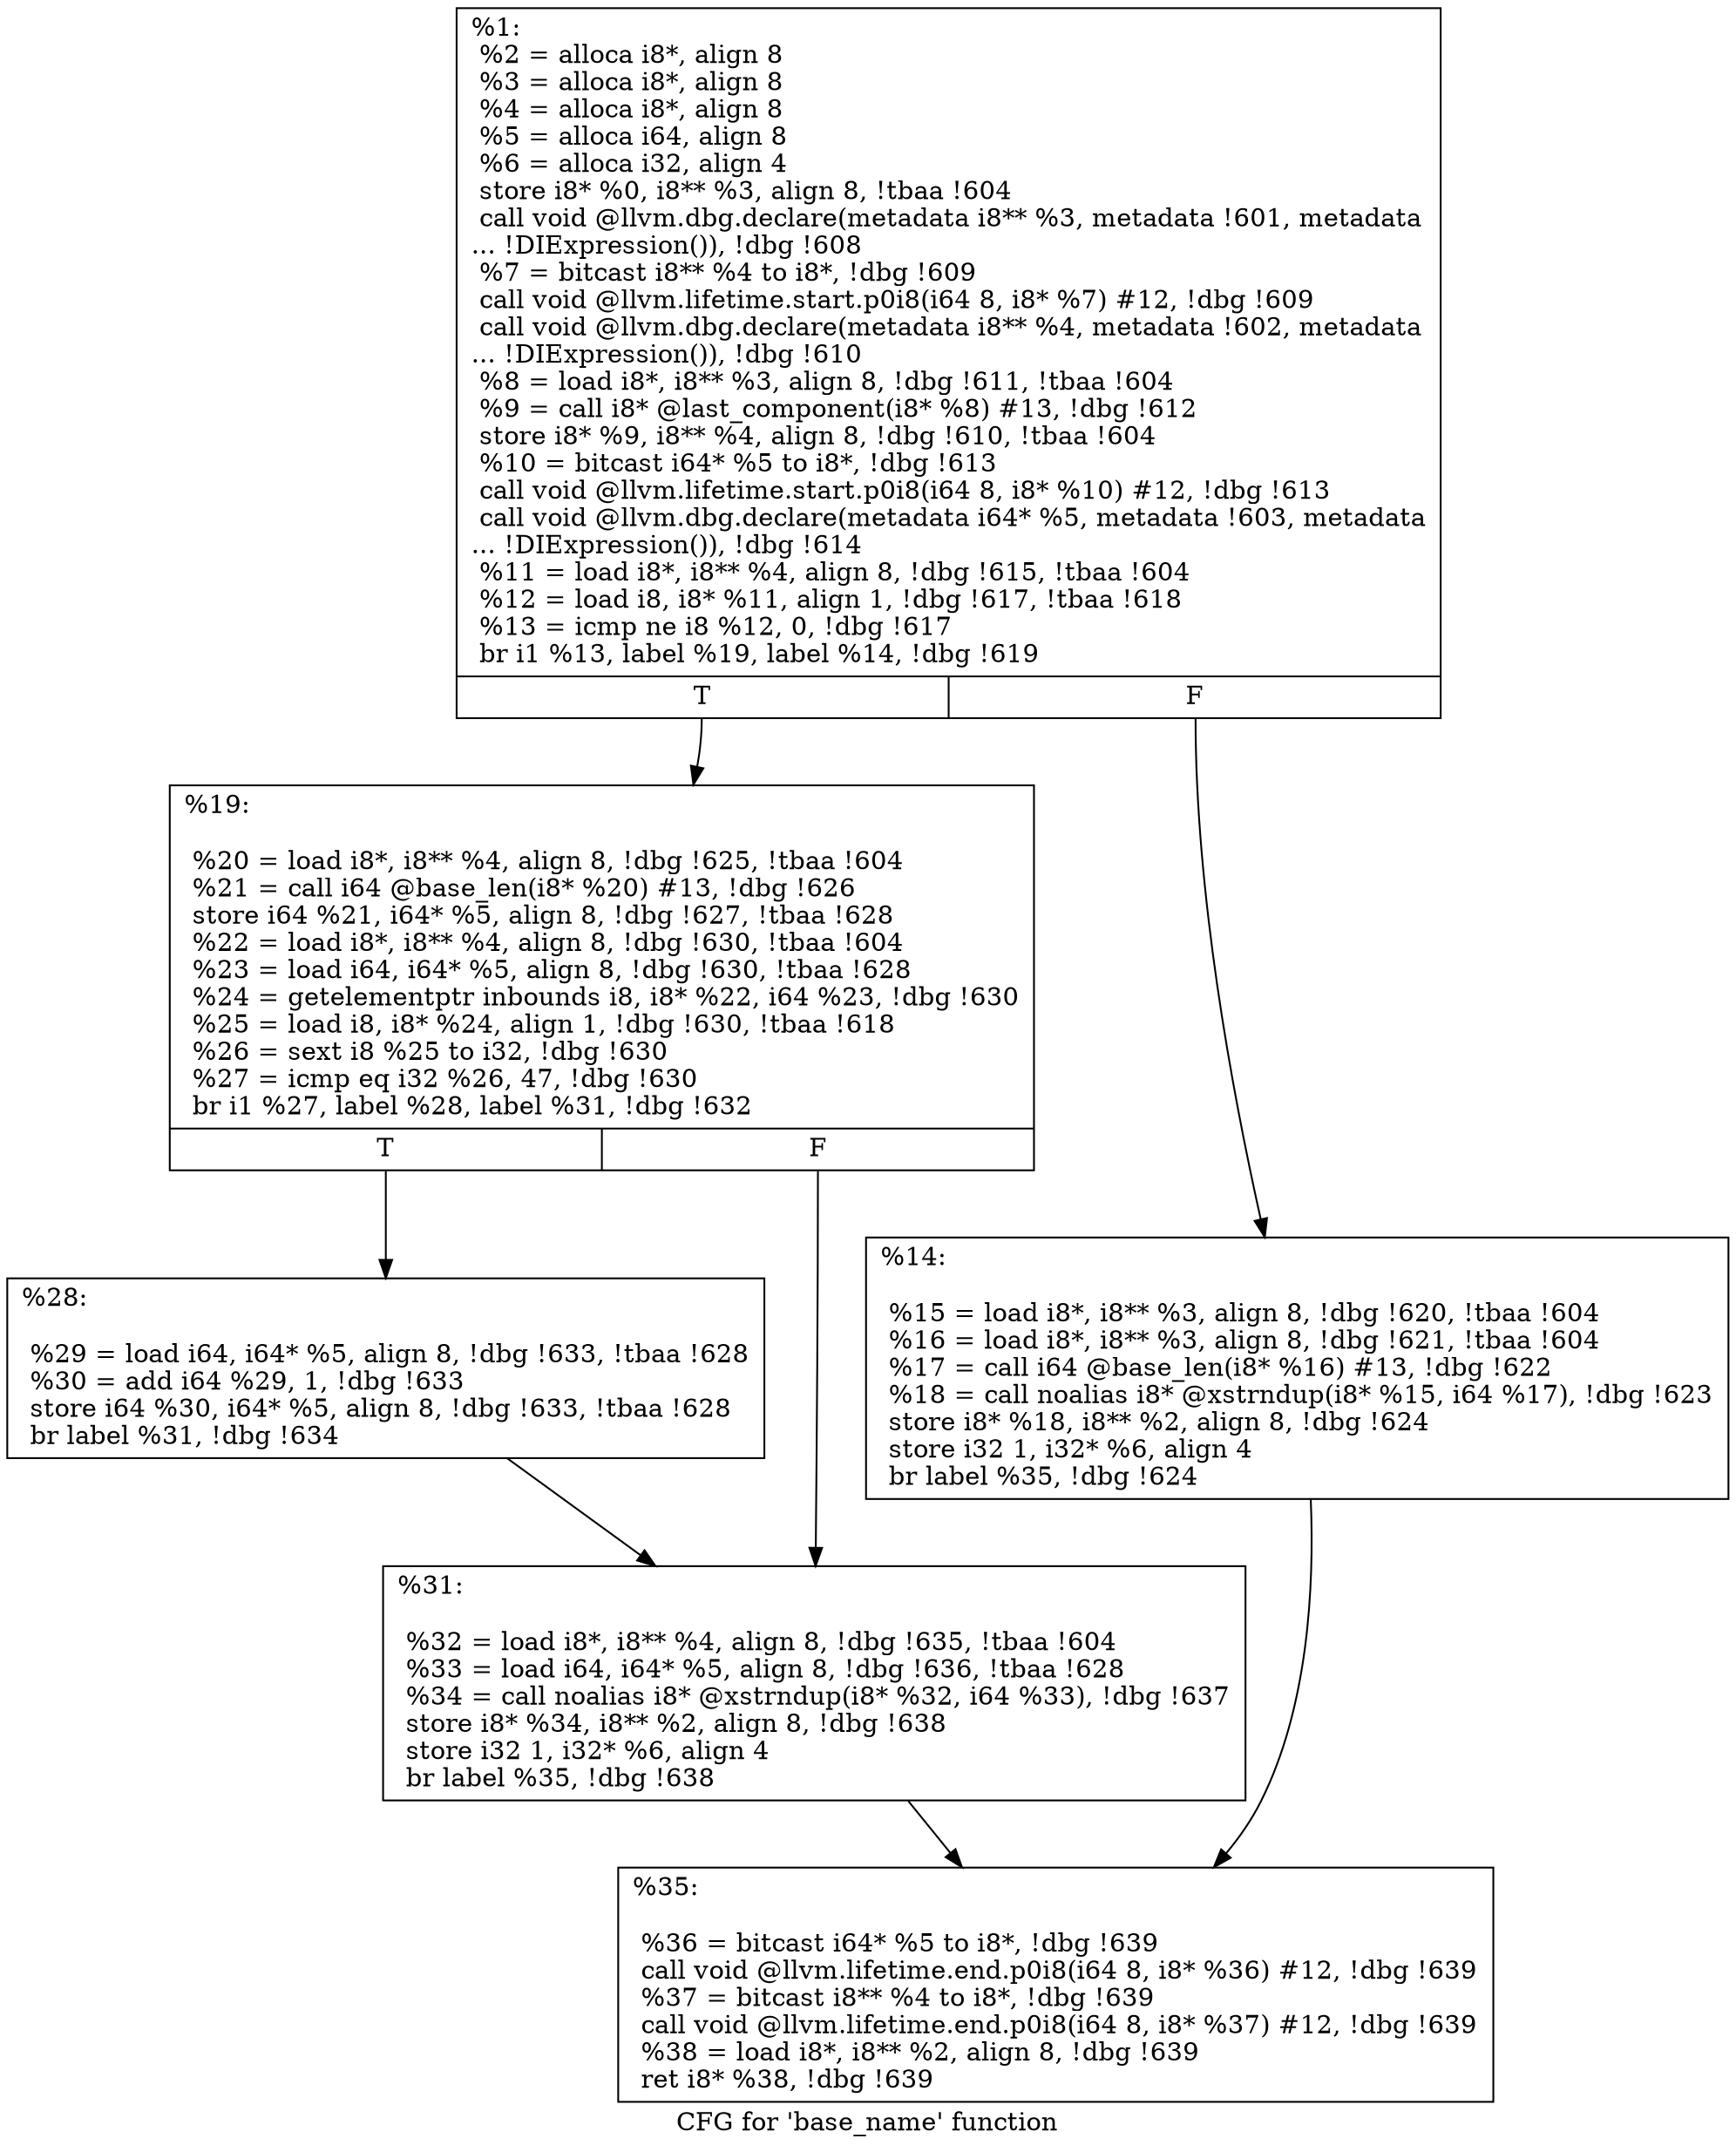 digraph "CFG for 'base_name' function" {
	label="CFG for 'base_name' function";

	Node0x95c510 [shape=record,label="{%1:\l  %2 = alloca i8*, align 8\l  %3 = alloca i8*, align 8\l  %4 = alloca i8*, align 8\l  %5 = alloca i64, align 8\l  %6 = alloca i32, align 4\l  store i8* %0, i8** %3, align 8, !tbaa !604\l  call void @llvm.dbg.declare(metadata i8** %3, metadata !601, metadata\l... !DIExpression()), !dbg !608\l  %7 = bitcast i8** %4 to i8*, !dbg !609\l  call void @llvm.lifetime.start.p0i8(i64 8, i8* %7) #12, !dbg !609\l  call void @llvm.dbg.declare(metadata i8** %4, metadata !602, metadata\l... !DIExpression()), !dbg !610\l  %8 = load i8*, i8** %3, align 8, !dbg !611, !tbaa !604\l  %9 = call i8* @last_component(i8* %8) #13, !dbg !612\l  store i8* %9, i8** %4, align 8, !dbg !610, !tbaa !604\l  %10 = bitcast i64* %5 to i8*, !dbg !613\l  call void @llvm.lifetime.start.p0i8(i64 8, i8* %10) #12, !dbg !613\l  call void @llvm.dbg.declare(metadata i64* %5, metadata !603, metadata\l... !DIExpression()), !dbg !614\l  %11 = load i8*, i8** %4, align 8, !dbg !615, !tbaa !604\l  %12 = load i8, i8* %11, align 1, !dbg !617, !tbaa !618\l  %13 = icmp ne i8 %12, 0, !dbg !617\l  br i1 %13, label %19, label %14, !dbg !619\l|{<s0>T|<s1>F}}"];
	Node0x95c510:s0 -> Node0x95e210;
	Node0x95c510:s1 -> Node0x95e1c0;
	Node0x95e1c0 [shape=record,label="{%14:\l\l  %15 = load i8*, i8** %3, align 8, !dbg !620, !tbaa !604\l  %16 = load i8*, i8** %3, align 8, !dbg !621, !tbaa !604\l  %17 = call i64 @base_len(i8* %16) #13, !dbg !622\l  %18 = call noalias i8* @xstrndup(i8* %15, i64 %17), !dbg !623\l  store i8* %18, i8** %2, align 8, !dbg !624\l  store i32 1, i32* %6, align 4\l  br label %35, !dbg !624\l}"];
	Node0x95e1c0 -> Node0x95e300;
	Node0x95e210 [shape=record,label="{%19:\l\l  %20 = load i8*, i8** %4, align 8, !dbg !625, !tbaa !604\l  %21 = call i64 @base_len(i8* %20) #13, !dbg !626\l  store i64 %21, i64* %5, align 8, !dbg !627, !tbaa !628\l  %22 = load i8*, i8** %4, align 8, !dbg !630, !tbaa !604\l  %23 = load i64, i64* %5, align 8, !dbg !630, !tbaa !628\l  %24 = getelementptr inbounds i8, i8* %22, i64 %23, !dbg !630\l  %25 = load i8, i8* %24, align 1, !dbg !630, !tbaa !618\l  %26 = sext i8 %25 to i32, !dbg !630\l  %27 = icmp eq i32 %26, 47, !dbg !630\l  br i1 %27, label %28, label %31, !dbg !632\l|{<s0>T|<s1>F}}"];
	Node0x95e210:s0 -> Node0x95e260;
	Node0x95e210:s1 -> Node0x95e2b0;
	Node0x95e260 [shape=record,label="{%28:\l\l  %29 = load i64, i64* %5, align 8, !dbg !633, !tbaa !628\l  %30 = add i64 %29, 1, !dbg !633\l  store i64 %30, i64* %5, align 8, !dbg !633, !tbaa !628\l  br label %31, !dbg !634\l}"];
	Node0x95e260 -> Node0x95e2b0;
	Node0x95e2b0 [shape=record,label="{%31:\l\l  %32 = load i8*, i8** %4, align 8, !dbg !635, !tbaa !604\l  %33 = load i64, i64* %5, align 8, !dbg !636, !tbaa !628\l  %34 = call noalias i8* @xstrndup(i8* %32, i64 %33), !dbg !637\l  store i8* %34, i8** %2, align 8, !dbg !638\l  store i32 1, i32* %6, align 4\l  br label %35, !dbg !638\l}"];
	Node0x95e2b0 -> Node0x95e300;
	Node0x95e300 [shape=record,label="{%35:\l\l  %36 = bitcast i64* %5 to i8*, !dbg !639\l  call void @llvm.lifetime.end.p0i8(i64 8, i8* %36) #12, !dbg !639\l  %37 = bitcast i8** %4 to i8*, !dbg !639\l  call void @llvm.lifetime.end.p0i8(i64 8, i8* %37) #12, !dbg !639\l  %38 = load i8*, i8** %2, align 8, !dbg !639\l  ret i8* %38, !dbg !639\l}"];
}
